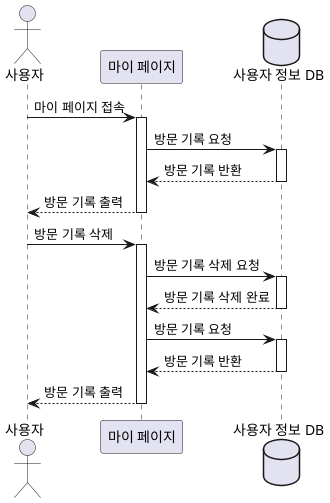 @startuml

actor "사용자" as user
participant "마이 페이지" as myPage
database "사용자 정보 DB" as db

user -> myPage : 마이 페이지 접속
activate myPage
myPage -> db : 방문 기록 요청
activate db
db --> myPage : 방문 기록 반환
deactivate db
myPage --> user : 방문 기록 출력
deactivate myPage

user -> myPage : 방문 기록 삭제
activate myPage
myPage -> db : 방문 기록 삭제 요청
activate db
db --> myPage : 방문 기록 삭제 완료
deactivate db
myPage -> db : 방문 기록 요청
activate db
db --> myPage : 방문 기록 반환
deactivate db
myPage --> user : 방문 기록 출력
deactivate myPage

@enduml
